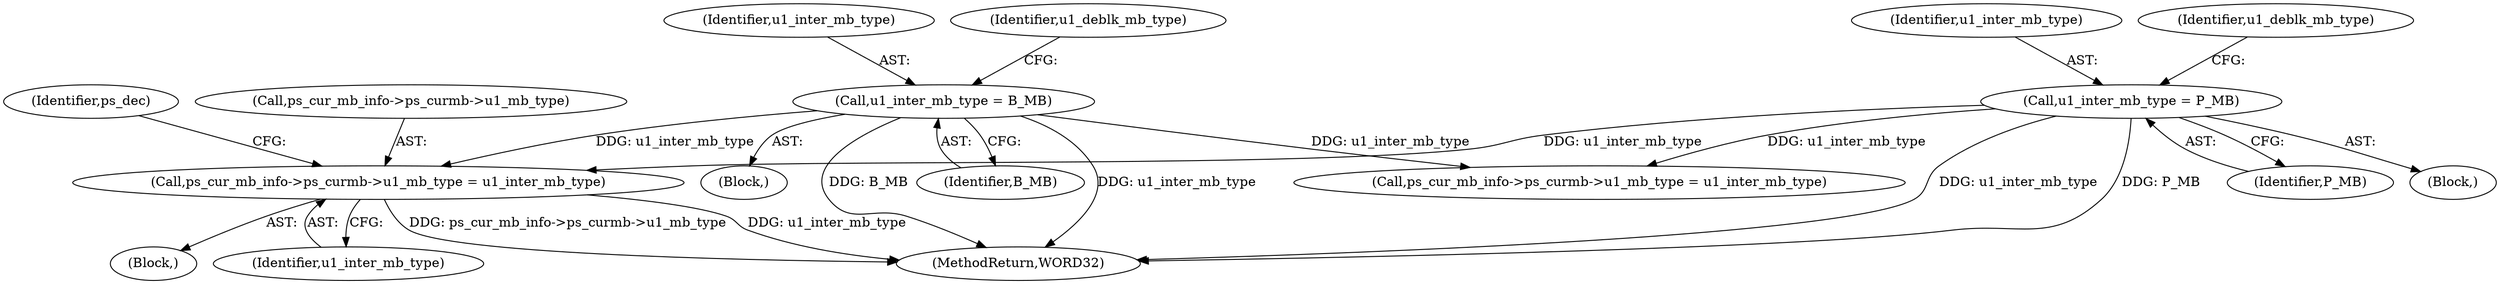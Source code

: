digraph "0_Android_4a524d3a8ae9aa20c36430008e6bd429443f8f1d_2@pointer" {
"1000523" [label="(Call,ps_cur_mb_info->ps_curmb->u1_mb_type = u1_inter_mb_type)"];
"1000211" [label="(Call,u1_inter_mb_type = B_MB)"];
"1000197" [label="(Call,u1_inter_mb_type = P_MB)"];
"1000533" [label="(Identifier,ps_dec)"];
"1000198" [label="(Identifier,u1_inter_mb_type)"];
"1000213" [label="(Identifier,B_MB)"];
"1000522" [label="(Block,)"];
"1000827" [label="(MethodReturn,WORD32)"];
"1000197" [label="(Call,u1_inter_mb_type = P_MB)"];
"1000199" [label="(Identifier,P_MB)"];
"1000201" [label="(Identifier,u1_deblk_mb_type)"];
"1000212" [label="(Identifier,u1_inter_mb_type)"];
"1000207" [label="(Block,)"];
"1000529" [label="(Identifier,u1_inter_mb_type)"];
"1000215" [label="(Identifier,u1_deblk_mb_type)"];
"1000480" [label="(Call,ps_cur_mb_info->ps_curmb->u1_mb_type = u1_inter_mb_type)"];
"1000211" [label="(Call,u1_inter_mb_type = B_MB)"];
"1000523" [label="(Call,ps_cur_mb_info->ps_curmb->u1_mb_type = u1_inter_mb_type)"];
"1000524" [label="(Call,ps_cur_mb_info->ps_curmb->u1_mb_type)"];
"1000193" [label="(Block,)"];
"1000523" -> "1000522"  [label="AST: "];
"1000523" -> "1000529"  [label="CFG: "];
"1000524" -> "1000523"  [label="AST: "];
"1000529" -> "1000523"  [label="AST: "];
"1000533" -> "1000523"  [label="CFG: "];
"1000523" -> "1000827"  [label="DDG: ps_cur_mb_info->ps_curmb->u1_mb_type"];
"1000523" -> "1000827"  [label="DDG: u1_inter_mb_type"];
"1000211" -> "1000523"  [label="DDG: u1_inter_mb_type"];
"1000197" -> "1000523"  [label="DDG: u1_inter_mb_type"];
"1000211" -> "1000207"  [label="AST: "];
"1000211" -> "1000213"  [label="CFG: "];
"1000212" -> "1000211"  [label="AST: "];
"1000213" -> "1000211"  [label="AST: "];
"1000215" -> "1000211"  [label="CFG: "];
"1000211" -> "1000827"  [label="DDG: u1_inter_mb_type"];
"1000211" -> "1000827"  [label="DDG: B_MB"];
"1000211" -> "1000480"  [label="DDG: u1_inter_mb_type"];
"1000197" -> "1000193"  [label="AST: "];
"1000197" -> "1000199"  [label="CFG: "];
"1000198" -> "1000197"  [label="AST: "];
"1000199" -> "1000197"  [label="AST: "];
"1000201" -> "1000197"  [label="CFG: "];
"1000197" -> "1000827"  [label="DDG: P_MB"];
"1000197" -> "1000827"  [label="DDG: u1_inter_mb_type"];
"1000197" -> "1000480"  [label="DDG: u1_inter_mb_type"];
}
